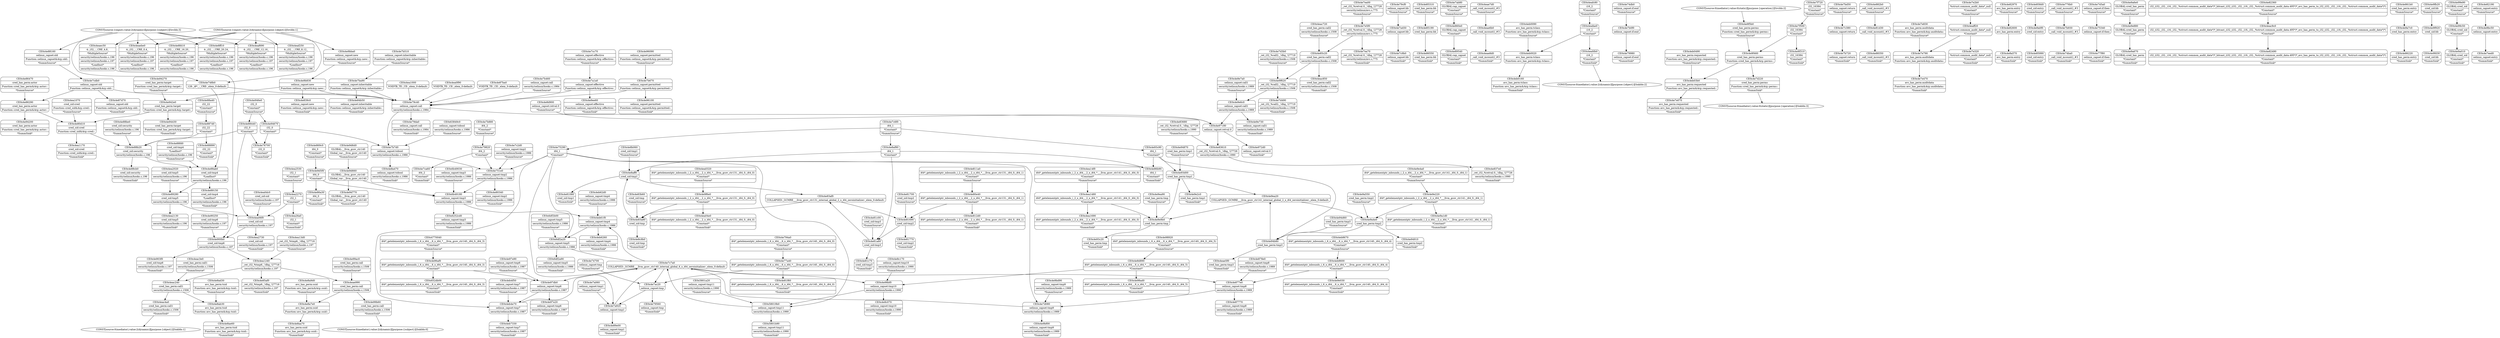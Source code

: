 digraph {
	CE0x4e88b20 [shape=record,shape=Mrecord,label="{CE0x4e88b20|cred_sid:security|security/selinux/hooks.c,196}"]
	CE0x4e98bf0 [shape=record,shape=Mrecord,label="{CE0x4e98bf0|selinux_capset:tmp10|security/selinux/hooks.c,1990}"]
	CE0x4e89e00 [shape=record,shape=Mrecord,label="{CE0x4e89e00|selinux_capset:tmp1|*SummSink*}"]
	CE0x4e79cf0 [shape=record,shape=Mrecord,label="{CE0x4e79cf0|selinux_capset:bb|*SummSource*}"]
	CE0x4ea04e0 [shape=record,shape=Mrecord,label="{CE0x4ea04e0|i64*_getelementptr_inbounds_(_2_x_i64_,_2_x_i64_*___llvm_gcov_ctr131,_i64_0,_i64_0)|*Constant*|*SummSink*}"]
	CE0x4ea26a0 [shape=record,shape=Mrecord,label="{CE0x4ea26a0|i32_1|*Constant*|*SummSink*}"]
	CE0x4e93d00 [shape=record,shape=Mrecord,label="{CE0x4e93d00|cred_has_perm:tmp1}"]
	CE0x4e85190 [shape=record,shape=Mrecord,label="{CE0x4e85190|cred_has_perm:bb}"]
	CE0x4e86290 [shape=record,shape=Mrecord,label="{CE0x4e86290|cred_has_perm:actor|Function::cred_has_perm&Arg::actor::}"]
	CE0x63849c0 [shape=record,shape=Mrecord,label="{CE0x63849c0|selinux_capset:tobool|security/selinux/hooks.c,1986|*SummSource*}"]
	CE0x4e83680 [shape=record,shape=Mrecord,label="{CE0x4e83680|_ret_i32_%retval.0,_!dbg_!27726|security/selinux/hooks.c,1990|*SummSource*}"]
	CE0x4e7c2d0 [shape=record,shape=Mrecord,label="{CE0x4e7c2d0|selinux_capset:tmp2|security/selinux/hooks.c,1986|*SummSource*}"]
	CE0x4e860e0 [shape=record,shape=Mrecord,label="{CE0x4e860e0|GLOBAL:cap_capset|*Constant*}"]
	CE0x4eae8d0 [shape=record,shape=Mrecord,label="{CE0x4eae8d0|_call_void_mcount()_#3|*SummSink*}"]
	CE0x4e9e9b0 [shape=record,shape=Mrecord,label="{CE0x4e9e9b0|cred_has_perm:tmp}"]
	CE0x4e80d10 [shape=record,shape=Mrecord,label="{CE0x4e80d10|cred_sid:cred|Function::cred_sid&Arg::cred::}"]
	CE0x4e8d900 [shape=record,shape=Mrecord,label="{CE0x4e8d900|selinux_capset:retval.0|*SummSource*}"]
	CE0x4e7b7d0 [shape=record,shape=Mrecord,label="{CE0x4e7b7d0|selinux_capset:tobool|security/selinux/hooks.c,1986}"]
	CE0x4e8d890 [shape=record,shape=Mrecord,label="{CE0x4e8d890|i64*_getelementptr_inbounds_(_6_x_i64_,_6_x_i64_*___llvm_gcov_ctr140,_i64_0,_i64_5)|*Constant*}"]
	CE0x4e9ea20 [shape=record,shape=Mrecord,label="{CE0x4e9ea20|COLLAPSED:_GCMRE___llvm_gcov_ctr141_internal_global_2_x_i64_zeroinitializer:_elem_0:default:}"]
	CE0x4e79c40 [shape=record,shape=Mrecord,label="{CE0x4e79c40|selinux_capset:call|security/selinux/hooks.c,1984}"]
	CE0x4eb0090 [shape=record,shape=Mrecord,label="{CE0x4eb0090|avc_has_perm:tclass|Function::avc_has_perm&Arg::tclass::|*SummSource*}"]
	CE0x4e79980 [shape=record,shape=Mrecord,label="{CE0x4e79980|selinux_capset:if.end|*SummSink*}"]
	CE0x4e8ab30 [shape=record,shape=Mrecord,label="{CE0x4e8ab30|avc_has_perm:tsid|Function::avc_has_perm&Arg::tsid::}"]
	CE0x4e8af80 [shape=record,shape=Mrecord,label="{CE0x4e8af80|i64_1|*Constant*}"]
	CE0x4e81080 [shape=record,shape=Mrecord,label="{CE0x4e81080|cred_sid:tmp1|*SummSink*}"]
	CE0x4e751e0 [shape=record,shape=Mrecord,label="{CE0x4e751e0|selinux_capset:tmp2|security/selinux/hooks.c,1986}"]
	CE0x4eac3e0 [shape=record,shape=Mrecord,label="{CE0x4eac3e0|cred_has_perm:call1|security/selinux/hooks.c,1506|*SummSource*}"]
	CE0x4e93c20 [shape=record,shape=Mrecord,label="{CE0x4e93c20|cred_has_perm:tmp|*SummSink*}"]
	CE0x4e87770 [shape=record,shape=Mrecord,label="{CE0x4e87770|selinux_capset:tmp8|security/selinux/hooks.c,1989|*SummSink*}"]
	CE0x4e7d220 [shape=record,shape=Mrecord,label="{CE0x4e7d220|cred_has_perm:perms|Function::cred_has_perm&Arg::perms::|*SummSink*}"]
	CE0x4e90250 [shape=record,shape=Mrecord,label="{CE0x4e90250|cred_sid:tmp6|security/selinux/hooks.c,197|*SummSource*}"]
	CE0x4e8a9d0 [shape=record,shape=Mrecord,label="{CE0x4e8a9d0|avc_has_perm:ssid|Function::avc_has_perm&Arg::ssid::|*SummSource*}"]
	CE0x5801b90 [shape=record,shape=Mrecord,label="{CE0x5801b90|selinux_capset:tmp11|security/selinux/hooks.c,1990|*SummSink*}"]
	CE0x4eac4a0 [shape=record,shape=Mrecord,label="{CE0x4eac4a0|cred_has_perm:call1|security/selinux/hooks.c,1506|*SummSink*}"]
	CE0x4e9f5b0 [shape=record,shape=Mrecord,label="{CE0x4e9f5b0|cred_has_perm:perms|Function::cred_has_perm&Arg::perms::|*SummSource*}"]
	"CONST[source:0(mediator),value:2(dynamic)][purpose:{object}][SnkIdx:1]"
	CE0x4e7b720 [shape=record,shape=Mrecord,label="{CE0x4e7b720|selinux_capset:return|*SummSink*}"]
	CE0x4eb8670 [shape=record,shape=Mrecord,label="{CE0x4eb8670|i64*_getelementptr_inbounds_(_6_x_i64_,_6_x_i64_*___llvm_gcov_ctr140,_i64_0,_i64_4)|*Constant*|*SummSource*}"]
	CE0x4e878e0 [shape=record,shape=Mrecord,label="{CE0x4e878e0|selinux_capset:tmp8|security/selinux/hooks.c,1989|*SummSource*}"]
	CE0x4e9a550 [shape=record,shape=Mrecord,label="{CE0x4e9a550|cred_has_perm:tmp2|*SummSource*}"]
	CE0x4e76700 [shape=record,shape=Mrecord,label="{CE0x4e76700|i32_0|*Constant*|*SummSink*}"]
	CE0x4e97e90 [shape=record,shape=Mrecord,label="{CE0x4e97e90|selinux_capset:tmp6|security/selinux/hooks.c,1987|*SummSource*}"]
	CE0x4e81d30 [shape=record,shape=Mrecord,label="{CE0x4e81d30|_call_void_mcount()_#3}"]
	CE0x4ea2020 [shape=record,shape=Mrecord,label="{CE0x4ea2020|cred_sid:tmp5|security/selinux/hooks.c,196|*SummSource*}"]
	"CONST[source:0(mediator),value:2(dynamic)][purpose:{subject}][SnkIdx:0]"
	CE0x4e8fd10 [shape=record,shape=Mrecord,label="{CE0x4e8fd10|4:_i32,_:_CRE_16,20_|*MultipleSource*|security/selinux/hooks.c,196|security/selinux/hooks.c,197|*LoadInst*|security/selinux/hooks.c,196}"]
	CE0x4e9ee60 [shape=record,shape=Mrecord,label="{CE0x4e9ee60|selinux_capset:effective|Function::selinux_capset&Arg::effective::|*SummSink*}"]
	CE0x4e7e830 [shape=record,shape=Mrecord,label="{CE0x4e7e830|avc_has_perm:auditdata|Function::avc_has_perm&Arg::auditdata::|*SummSource*}"]
	CE0x4e82600 [shape=record,shape=Mrecord,label="{CE0x4e82600|avc_has_perm:entry}"]
	CE0x4e7ba90 [shape=record,shape=Mrecord,label="{CE0x4e7ba90|selinux_capset:inheritable|Function::selinux_capset&Arg::inheritable::}"]
	CE0x4e94b80 [shape=record,shape=Mrecord,label="{CE0x4e94b80|cred_has_perm:tmp3}"]
	CE0x4e9d5f0 [shape=record,shape=Mrecord,label="{CE0x4e9d5f0|i64_0|*Constant*}"]
	CE0x4e9e2c0 [shape=record,shape=Mrecord,label="{CE0x4e9e2c0|cred_has_perm:tmp1|*SummSink*}"]
	CE0x4e9a0f0 [shape=record,shape=Mrecord,label="{CE0x4e9a0f0|cred_sid:entry}"]
	CE0x4eac720 [shape=record,shape=Mrecord,label="{CE0x4eac720|cred_has_perm:call2|security/selinux/hooks.c,1508|*SummSource*}"]
	CE0x4eae7d0 [shape=record,shape=Mrecord,label="{CE0x4eae7d0|_call_void_mcount()_#3|*SummSource*}"]
	CE0x4e837e0 [shape=record,shape=Mrecord,label="{CE0x4e837e0|_ret_i32_%retval.0,_!dbg_!27726|security/selinux/hooks.c,1990|*SummSink*}"]
	CE0x4e88a40 [shape=record,shape=Mrecord,label="{CE0x4e88a40|i32_22|*Constant*|*SummSource*}"]
	CE0x4e88440 [shape=record,shape=Mrecord,label="{CE0x4e88440|i32_0|*Constant*}"]
	CE0x4e812d0 [shape=record,shape=Mrecord,label="{CE0x4e812d0|i64*_getelementptr_inbounds_(_2_x_i64_,_2_x_i64_*___llvm_gcov_ctr131,_i64_0,_i64_1)|*Constant*|*SummSink*}"]
	CE0x4e88be0 [shape=record,shape=Mrecord,label="{CE0x4e88be0|cred_sid:security|security/selinux/hooks.c,196|*SummSource*}"]
	CE0x4e9e4a0 [shape=record,shape=Mrecord,label="{CE0x4e9e4a0|i64*_getelementptr_inbounds_(_2_x_i64_,_2_x_i64_*___llvm_gcov_ctr141,_i64_0,_i64_1)|*Constant*|*SummSource*}"]
	CE0x4e8ff10 [shape=record,shape=Mrecord,label="{CE0x4e8ff10|4:_i32,_:_CRE_20,24_|*MultipleSource*|security/selinux/hooks.c,196|security/selinux/hooks.c,197|*LoadInst*|security/selinux/hooks.c,196}"]
	CE0x4e776b0 [shape=record,shape=Mrecord,label="{CE0x4e776b0|_call_void_mcount()_#3|*SummSource*}"]
	CE0x5801a20 [shape=record,shape=Mrecord,label="{CE0x5801a20|selinux_capset:tmp11|security/selinux/hooks.c,1990|*SummSource*}"]
	CE0x4e85990 [shape=record,shape=Mrecord,label="{CE0x4e85990|cred_sid:entry|*SummSink*}"]
	CE0x4e877e0 [shape=record,shape=Mrecord,label="{CE0x4e877e0|selinux_capset:tmp8|security/selinux/hooks.c,1989}"]
	CE0x4e81690 [shape=record,shape=Mrecord,label="{CE0x4e81690|cred_sid:tmp2}"]
	CE0x4e81f60 [shape=record,shape=Mrecord,label="{CE0x4e81f60|i64*_getelementptr_inbounds_(_6_x_i64_,_6_x_i64_*___llvm_gcov_ctr140,_i64_0,_i64_0)|*Constant*|*SummSink*}"]
	CE0x4e7a1a0 [shape=record,shape=Mrecord,label="{CE0x4e7a1a0|selinux_capset:effective|Function::selinux_capset&Arg::effective::}"]
	CE0x4e79820 [shape=record,shape=Mrecord,label="{CE0x4e79820|i64_2|*Constant*}"]
	CE0x4eb4e70 [shape=record,shape=Mrecord,label="{CE0x4eb4e70|selinux_capset:tmp7|security/selinux/hooks.c,1987}"]
	CE0x4e8c9b0 [shape=record,shape=Mrecord,label="{CE0x4e8c9b0|cred_sid:tmp|*SummSink*}"]
	CE0x4e8aa70 [shape=record,shape=Mrecord,label="{CE0x4e8aa70|avc_has_perm:ssid|Function::avc_has_perm&Arg::ssid::|*SummSink*}"]
	CE0x4e7e790 [shape=record,shape=Mrecord,label="{CE0x4e7e790|avc_has_perm:auditdata|Function::avc_has_perm&Arg::auditdata::}"]
	CE0x4e745a0 [shape=record,shape=Mrecord,label="{CE0x4e745a0|selinux_capset:if.then|*SummSource*}"]
	CE0x4e9ea90 [shape=record,shape=Mrecord,label="{CE0x4e9ea90|cred_has_perm:tmp|*SummSource*}"]
	CE0x4eb61f0 [shape=record,shape=Mrecord,label="{CE0x4eb61f0|selinux_capset:tmp4|security/selinux/hooks.c,1986}"]
	CE0x4e9a670 [shape=record,shape=Mrecord,label="{CE0x4e9a670|GLOBAL:cred_has_perm|*Constant*|*SummSink*}"]
	CE0x4e7e070 [shape=record,shape=Mrecord,label="{CE0x4e7e070|avc_has_perm:requested|Function::avc_has_perm&Arg::requested::|*SummSink*}"]
	CE0x4e7e5f0 [shape=record,shape=Mrecord,label="{CE0x4e7e5f0|_ret_i32_%retval.0,_!dbg_!27728|security/selinux/avc.c,775}"]
	CE0x4e811a0 [shape=record,shape=Mrecord,label="{CE0x4e811a0|i64*_getelementptr_inbounds_(_2_x_i64_,_2_x_i64_*___llvm_gcov_ctr131,_i64_0,_i64_1)|*Constant*|*SummSource*}"]
	CE0x4eaff20 [shape=record,shape=Mrecord,label="{CE0x4eaff20|%struct.common_audit_data*_null|*Constant*}"]
	CE0x4e86550 [shape=record,shape=Mrecord,label="{CE0x4e86550|cred_has_perm:bb|*SummSink*}"]
	CE0x4e83a80 [shape=record,shape=Mrecord,label="{CE0x4e83a80|cred_sid:tmp}"]
	CE0x6df2a90 [shape=record,shape=Mrecord,label="{CE0x6df2a90|selinux_capset:tmp5|security/selinux/hooks.c,1986|*SummSink*}"]
	CE0x4e75290 [shape=record,shape=Mrecord,label="{CE0x4e75290|i64_1|*Constant*}"]
	CE0x4e9e220 [shape=record,shape=Mrecord,label="{CE0x4e9e220|i64*_getelementptr_inbounds_(_2_x_i64_,_2_x_i64_*___llvm_gcov_ctr141,_i64_0,_i64_1)|*Constant*}"]
	CE0x4e86a30 [shape=record,shape=Mrecord,label="{CE0x4e86a30|i64_0|*Constant*|*SummSink*}"]
	CE0x4ea14f0 [shape=record,shape=Mrecord,label="{CE0x4ea14f0|i64*_getelementptr_inbounds_(_2_x_i64_,_2_x_i64_*___llvm_gcov_ctr141,_i64_0,_i64_0)|*Constant*|*SummSource*}"]
	CE0x4e88890 [shape=record,shape=Mrecord,label="{CE0x4e88890|i32_22|*Constant*|*SummSink*}"]
	CE0x4eac9c0 [shape=record,shape=Mrecord,label="{CE0x4eac9c0|i32_(i32,_i32,_i16,_i32,_%struct.common_audit_data*)*_bitcast_(i32_(i32,_i32,_i16,_i32,_%struct.common_audit_data.495*)*_avc_has_perm_to_i32_(i32,_i32,_i16,_i32,_%struct.common_audit_data*)*)|*Constant*}"]
	CE0x4e7b0f0 [shape=record,shape=Mrecord,label="{CE0x4e7b0f0|selinux_capset:if.end}"]
	CE0x4e89540 [shape=record,shape=Mrecord,label="{CE0x4e89540|GLOBAL:cap_capset|*Constant*|*SummSink*}"]
	CE0x4e85c20 [shape=record,shape=Mrecord,label="{CE0x4e85c20|cred_has_perm:call2|security/selinux/hooks.c,1508}"]
	CE0x4e82970 [shape=record,shape=Mrecord,label="{CE0x4e82970|avc_has_perm:entry|*SummSource*}"]
	CE0x4e942e0 [shape=record,shape=Mrecord,label="{CE0x4e942e0|cred_has_perm:target|Function::cred_has_perm&Arg::target::}"]
	CE0x4e86220 [shape=record,shape=Mrecord,label="{CE0x4e86220|cred_has_perm:entry|*SummSink*}"]
	CE0x4e93c90 [shape=record,shape=Mrecord,label="{CE0x4e93c90|i64_1|*Constant*}"]
	CE0x4e85af0 [shape=record,shape=Mrecord,label="{CE0x4e85af0|_ret_i32_%tmp6,_!dbg_!27716|security/selinux/hooks.c,197|*SummSink*}"]
	CE0x4e7ea00 [shape=record,shape=Mrecord,label="{CE0x4e7ea00|_ret_i32_%retval.0,_!dbg_!27728|security/selinux/avc.c,775|*SummSource*}"]
	CE0x4e9d660 [shape=record,shape=Mrecord,label="{CE0x4e9d660|GLOBAL:__llvm_gcov_ctr140|Global_var:__llvm_gcov_ctr140}"]
	CE0x4e81c00 [shape=record,shape=Mrecord,label="{CE0x4e81c00|cred_sid:tmp3|*SummSource*}"]
	CE0x4ea2130 [shape=record,shape=Mrecord,label="{CE0x4ea2130|cred_sid:tmp5|security/selinux/hooks.c,196|*SummSink*}"]
	CE0x4e887d0 [shape=record,shape=Mrecord,label="{CE0x4e887d0|i32_22|*Constant*}"]
	CE0x4e74db0 [shape=record,shape=Mrecord,label="{CE0x4e74db0|selinux_capset:if.end|*SummSource*}"]
	CE0x6252cd0 [shape=record,shape=Mrecord,label="{CE0x6252cd0|selinux_capset:tmp3|security/selinux/hooks.c,1986|*SummSink*}"]
	CE0x4e9bba0 [shape=record,shape=Mrecord,label="{CE0x4e9bba0|selinux_capset:new|Function::selinux_capset&Arg::new::|*SummSource*}"]
	CE0x4e9a1d0 [shape=record,shape=Mrecord,label="{CE0x4e9a1d0|i64*_getelementptr_inbounds_(_2_x_i64_,_2_x_i64_*___llvm_gcov_ctr141,_i64_0,_i64_1)|*Constant*|*SummSink*}"]
	CE0x4e94270 [shape=record,shape=Mrecord,label="{CE0x4e94270|cred_has_perm:target|Function::cred_has_perm&Arg::target::|*SummSource*}"]
	CE0x4eafc80 [shape=record,shape=Mrecord,label="{CE0x4eafc80|i16_2|*Constant*|*SummSource*}"]
	CE0x4e9f920 [shape=record,shape=Mrecord,label="{CE0x4e9f920|cred_sid:bb}"]
	CE0x4e81770 [shape=record,shape=Mrecord,label="{CE0x4e81770|cred_sid:tmp2|*SummSink*}"]
	CE0x4e861b0 [shape=record,shape=Mrecord,label="{CE0x4e861b0|cred_has_perm:entry|*SummSource*}"]
	CE0x4e7c7a0 [shape=record,shape=Mrecord,label="{CE0x4e7c7a0|COLLAPSED:_GCMRE___llvm_gcov_ctr140_internal_global_6_x_i64_zeroinitializer:_elem_0:default:}"]
	CE0x4e8a7e0 [shape=record,shape=Mrecord,label="{CE0x4e8a7e0|avc_has_perm:ssid|Function::avc_has_perm&Arg::ssid::}"]
	CE0x4e9b830 [shape=record,shape=Mrecord,label="{CE0x4e9b830|selinux_capset:new|Function::selinux_capset&Arg::new::}"]
	"CONST[source:0(mediator),value:2(dynamic)][purpose:{object}][SnkIdx:2]"
	CE0x4e7a920 [shape=record,shape=Mrecord,label="{CE0x4e7a920|selinux_capset:tmp1}"]
	CE0x4ea1690 [shape=record,shape=Mrecord,label="{CE0x4ea1690|i64*_getelementptr_inbounds_(_2_x_i64_,_2_x_i64_*___llvm_gcov_ctr141,_i64_0,_i64_0)|*Constant*|*SummSink*}"]
	CE0x4ea2730 [shape=record,shape=Mrecord,label="{CE0x4ea2730|cred_sid:sid|security/selinux/hooks.c,197|*SummSink*}"]
	CE0x4e9f310 [shape=record,shape=Mrecord,label="{CE0x4e9f310|i32_16384|*Constant*|*SummSink*}"]
	CE0x4e7c9b0 [shape=record,shape=Mrecord,label="{CE0x4e7c9b0|selinux_capset:bb|*SummSink*}"]
	CE0x4e80e40 [shape=record,shape=Mrecord,label="{CE0x4e80e40|i64*_getelementptr_inbounds_(_2_x_i64_,_2_x_i64_*___llvm_gcov_ctr131,_i64_0,_i64_1)|*Constant*}"]
	CE0x4ea2530 [shape=record,shape=Mrecord,label="{CE0x4ea2530|i32_1|*Constant*|*SummSource*}"]
	CE0x4e88cb0 [shape=record,shape=Mrecord,label="{CE0x4e88cb0|cred_sid:security|security/selinux/hooks.c,196|*SummSink*}"]
	CE0x4e7b880 [shape=record,shape=Mrecord,label="{CE0x4e7b880|i64_2|*Constant*|*SummSource*}"]
	CE0x4e87ba0 [shape=record,shape=Mrecord,label="{CE0x4e87ba0|VOIDTB_TE:_CE:_elem_0:default:}"]
	CE0x4e9e030 [shape=record,shape=Mrecord,label="{CE0x4e9e030|i64*_getelementptr_inbounds_(_6_x_i64_,_6_x_i64_*___llvm_gcov_ctr140,_i64_0,_i64_4)|*Constant*|*SummSink*}"]
	CE0x4eb62d0 [shape=record,shape=Mrecord,label="{CE0x4eb62d0|selinux_capset:tmp4|security/selinux/hooks.c,1986|*SummSource*}"]
	CE0x4ea0320 [shape=record,shape=Mrecord,label="{CE0x4ea0320|i64*_getelementptr_inbounds_(_2_x_i64_,_2_x_i64_*___llvm_gcov_ctr131,_i64_0,_i64_0)|*Constant*|*SummSource*}"]
	CE0x4e7d490 [shape=record,shape=Mrecord,label="{CE0x4e7d490|_ret_i32_%call2,_!dbg_!27719|security/selinux/hooks.c,1508|*SummSink*}"]
	CE0x4e98920 [shape=record,shape=Mrecord,label="{CE0x4e98920|i64*_getelementptr_inbounds_(_6_x_i64_,_6_x_i64_*___llvm_gcov_ctr140,_i64_0,_i64_5)|*Constant*|*SummSource*}"]
	CE0x4e7b460 [shape=record,shape=Mrecord,label="{CE0x4e7b460|selinux_capset:call|security/selinux/hooks.c,1984|*SummSource*}"]
	CE0x4e9f6e0 [shape=record,shape=Mrecord,label="{CE0x4e9f6e0|i64*_getelementptr_inbounds_(_2_x_i64_,_2_x_i64_*___llvm_gcov_ctr131,_i64_0,_i64_0)|*Constant*}"]
	CE0x4e7a060 [shape=record,shape=Mrecord,label="{CE0x4e7a060|selinux_capset:tmp1|*SummSource*}"]
	CE0x4770040 [shape=record,shape=Mrecord,label="{CE0x4770040|i64*_getelementptr_inbounds_(_6_x_i64_,_6_x_i64_*___llvm_gcov_ctr140,_i64_0,_i64_3)|*Constant*|*SummSource*}"]
	CE0x4eaf690 [shape=record,shape=Mrecord,label="{CE0x4eaf690|4:_i32,_:_CRE_12,16_|*MultipleSource*|security/selinux/hooks.c,196|security/selinux/hooks.c,197|*LoadInst*|security/selinux/hooks.c,196}"]
	CE0x4e7e470 [shape=record,shape=Mrecord,label="{CE0x4e7e470|avc_has_perm:auditdata|Function::avc_has_perm&Arg::auditdata::|*SummSink*}"]
	CE0x4e74ba0 [shape=record,shape=Mrecord,label="{CE0x4e74ba0|_call_void_mcount()_#3|*SummSink*}"]
	CE0x4e98ad0 [shape=record,shape=Mrecord,label="{CE0x4e98ad0|i64*_getelementptr_inbounds_(_6_x_i64_,_6_x_i64_*___llvm_gcov_ctr140,_i64_0,_i64_5)|*Constant*|*SummSink*}"]
	"CONST[source:0(mediator),value:0(static)][purpose:{operation}][SnkIdx:3]"
	CE0x4e94910 [shape=record,shape=Mrecord,label="{CE0x4e94910|cred_has_perm:tmp2|*SummSink*}"]
	CE0x4e99e90 [shape=record,shape=Mrecord,label="{CE0x4e99e90|GLOBAL:cred_sid|*Constant*|*SummSource*}"]
	CE0x4e7e320 [shape=record,shape=Mrecord,label="{CE0x4e7e320|%struct.common_audit_data*_null|*Constant*|*SummSink*}"]
	CE0x4e7a450 [shape=record,shape=Mrecord,label="{CE0x4e7a450|selinux_capset:bb}"]
	CE0x4e79560 [shape=record,shape=Mrecord,label="{CE0x4e79560|selinux_capset:tmp|*SummSink*}"]
	CE0x4e946e0 [shape=record,shape=Mrecord,label="{CE0x4e946e0|i32_0|*Constant*|*SummSource*}"]
	CE0x4e7c6f0 [shape=record,shape=Mrecord,label="{CE0x4e7c6f0|i64_1|*Constant*|*SummSource*}"]
	CE0x4eb6260 [shape=record,shape=Mrecord,label="{CE0x4eb6260|selinux_capset:tmp4|security/selinux/hooks.c,1986|*SummSink*}"]
	CE0x4e94430 [shape=record,shape=Mrecord,label="{CE0x4e94430|cred_has_perm:target|Function::cred_has_perm&Arg::target::|*SummSink*}"]
	CE0x4e83610 [shape=record,shape=Mrecord,label="{CE0x4e83610|_ret_i32_%retval.0,_!dbg_!27726|security/selinux/hooks.c,1990}"]
	CE0x4ea1000 [shape=record,shape=Mrecord,label="{CE0x4ea1000|VOIDTB_TE:_CE:_elem_0:default:}"]
	CE0x4e8ae60 [shape=record,shape=Mrecord,label="{CE0x4e8ae60|avc_has_perm:tsid|Function::avc_has_perm&Arg::tsid::|*SummSink*}"]
	CE0x4e99ac0 [shape=record,shape=Mrecord,label="{CE0x4e99ac0|cred_has_perm:call|security/selinux/hooks.c,1506|*SummSource*}"]
	CE0x4e83af0 [shape=record,shape=Mrecord,label="{CE0x4e83af0|COLLAPSED:_GCMRE___llvm_gcov_ctr131_internal_global_2_x_i64_zeroinitializer:_elem_0:default:}"]
	CE0x4e82360 [shape=record,shape=Mrecord,label="{CE0x4e82360|i32_(i32,_i32,_i16,_i32,_%struct.common_audit_data*)*_bitcast_(i32_(i32,_i32,_i16,_i32,_%struct.common_audit_data.495*)*_avc_has_perm_to_i32_(i32,_i32,_i16,_i32,_%struct.common_audit_data*)*)|*Constant*|*SummSource*}"]
	CE0x6b49180 [shape=record,shape=Mrecord,label="{CE0x6b49180|selinux_capset:tmp3|security/selinux/hooks.c,1986}"]
	CE0x4e81700 [shape=record,shape=Mrecord,label="{CE0x4e81700|cred_sid:tmp2|*SummSource*}"]
	CE0x6df2a20 [shape=record,shape=Mrecord,label="{CE0x6df2a20|selinux_capset:tmp5|security/selinux/hooks.c,1986}"]
	CE0x4e89280 [shape=record,shape=Mrecord,label="{CE0x4e89280|cred_sid:tmp5|security/selinux/hooks.c,196}"]
	CE0x4e75340 [shape=record,shape=Mrecord,label="{CE0x4e75340|selinux_capset:if.then}"]
	CE0x4eafae0 [shape=record,shape=Mrecord,label="{CE0x4eafae0|i16_2|*Constant*}"]
	CE0x4e99c50 [shape=record,shape=Mrecord,label="{CE0x4e99c50|GLOBAL:cred_sid|*Constant*}"]
	CE0x4e7eed0 [shape=record,shape=Mrecord,label="{CE0x4e7eed0|selinux_capset:entry|*SummSink*}"]
	CE0x4e858d0 [shape=record,shape=Mrecord,label="{CE0x4e858d0|cred_sid:entry|*SummSource*}"]
	CE0x4e9e7a0 [shape=record,shape=Mrecord,label="{CE0x4e9e7a0|selinux_capset:call1|security/selinux/hooks.c,1989|*SummSource*}"]
	CE0x4e9a7c0 [shape=record,shape=Mrecord,label="{CE0x4e9a7c0|cred_has_perm:entry}"]
	CE0x4eb0490 [shape=record,shape=Mrecord,label="{CE0x4eb0490|avc_has_perm:requested|Function::avc_has_perm&Arg::requested::|*SummSource*}"]
	CE0x4e96af0 [shape=record,shape=Mrecord,label="{CE0x4e96af0|i64*_getelementptr_inbounds_(_6_x_i64_,_6_x_i64_*___llvm_gcov_ctr140,_i64_0,_i64_3)|*Constant*}"]
	CE0x4e88ab0 [shape=record,shape=Mrecord,label="{CE0x4e88ab0|cred_sid:tmp4|*LoadInst*|security/selinux/hooks.c,196}"]
	CE0x4e82490 [shape=record,shape=Mrecord,label="{CE0x4e82490|i32_(i32,_i32,_i16,_i32,_%struct.common_audit_data*)*_bitcast_(i32_(i32,_i32,_i16,_i32,_%struct.common_audit_data.495*)*_avc_has_perm_to_i32_(i32,_i32,_i16,_i32,_%struct.common_audit_data*)*)|*Constant*|*SummSink*}"]
	CE0x4eb4f50 [shape=record,shape=Mrecord,label="{CE0x4eb4f50|selinux_capset:tmp7|security/selinux/hooks.c,1987|*SummSource*}"]
	CE0x58019b0 [shape=record,shape=Mrecord,label="{CE0x58019b0|selinux_capset:tmp11|security/selinux/hooks.c,1990}"]
	CE0x4e8ad30 [shape=record,shape=Mrecord,label="{CE0x4e8ad30|avc_has_perm:tsid|Function::avc_has_perm&Arg::tsid::|*SummSource*}"]
	CE0x4e83b60 [shape=record,shape=Mrecord,label="{CE0x4e83b60|cred_sid:tmp|*SummSource*}"]
	CE0x4e94870 [shape=record,shape=Mrecord,label="{CE0x4e94870|cred_has_perm:tmp1|*SummSource*}"]
	CE0x4e8aff0 [shape=record,shape=Mrecord,label="{CE0x4e8aff0|cred_sid:tmp1}"]
	CE0x4e86470 [shape=record,shape=Mrecord,label="{CE0x4e86470|cred_has_perm:actor|Function::cred_has_perm&Arg::actor::|*SummSource*}"]
	CE0x4e9d770 [shape=record,shape=Mrecord,label="{CE0x4e9d770|GLOBAL:__llvm_gcov_ctr140|Global_var:__llvm_gcov_ctr140|*SummSink*}"]
	CE0x4ea1170 [shape=record,shape=Mrecord,label="{CE0x4ea1170|cred_sid:cred|Function::cred_sid&Arg::cred::|*SummSink*}"]
	CE0x4e87d70 [shape=record,shape=Mrecord,label="{CE0x4e87d70|selinux_capset:old|Function::selinux_capset&Arg::old::|*SummSink*}"]
	CE0x4e9e880 [shape=record,shape=Mrecord,label="{CE0x4e9e880|GLOBAL:cred_has_perm|*Constant*}"]
	CE0x4e80340 [shape=record,shape=Mrecord,label="{CE0x4e80340|selinux_capset:tmp2|security/selinux/hooks.c,1986|*SummSink*}"]
	CE0x4e8c170 [shape=record,shape=Mrecord,label="{CE0x4e8c170|selinux_capset:tmp10|security/selinux/hooks.c,1990|*SummSource*}"]
	CE0x4e89150 [shape=record,shape=Mrecord,label="{CE0x4e89150|cred_sid:tmp4|*LoadInst*|security/selinux/hooks.c,196|*SummSink*}"]
	CE0x4e748b0 [shape=record,shape=Mrecord,label="{CE0x4e748b0|128:_i8*,_:_CRE:_elem_0:default:}"]
	CE0x4ea1070 [shape=record,shape=Mrecord,label="{CE0x4ea1070|cred_sid:cred|Function::cred_sid&Arg::cred::|*SummSource*}"]
	CE0x652db00 [shape=record,shape=Mrecord,label="{CE0x652db00|i64*_getelementptr_inbounds_(_6_x_i64_,_6_x_i64_*___llvm_gcov_ctr140,_i64_0,_i64_3)|*Constant*|*SummSink*}"]
	CE0x4e82190 [shape=record,shape=Mrecord,label="{CE0x4e82190|selinux_capset:entry|*SummSource*}"]
	CE0x4ea0f90 [shape=record,shape=Mrecord,label="{CE0x4ea0f90|VOIDTB_TE:_CE:_elem_0:default:}"]
	CE0x4e9a6e0 [shape=record,shape=Mrecord,label="{CE0x4e9a6e0|GLOBAL:cred_has_perm|*Constant*|*SummSource*}"]
	CE0x4e7b670 [shape=record,shape=Mrecord,label="{CE0x4e7b670|selinux_capset:permitted|Function::selinux_capset&Arg::permitted::}"]
	CE0x4e9f620 [shape=record,shape=Mrecord,label="{CE0x4e9f620|_ret_i32_%call2,_!dbg_!27719|security/selinux/hooks.c,1508}"]
	CE0x4eac850 [shape=record,shape=Mrecord,label="{CE0x4eac850|cred_has_perm:call2|security/selinux/hooks.c,1508|*SummSink*}"]
	CE0x4e7bd50 [shape=record,shape=Mrecord,label="{CE0x4e7bd50|selinux_capset:return|*SummSource*}"]
	CE0x4ea1480 [shape=record,shape=Mrecord,label="{CE0x4ea1480|i64*_getelementptr_inbounds_(_2_x_i64_,_2_x_i64_*___llvm_gcov_ctr141,_i64_0,_i64_0)|*Constant*}"]
	CE0x4e9a010 [shape=record,shape=Mrecord,label="{CE0x4e9a010|GLOBAL:cred_sid|*Constant*|*SummSink*}"]
	CE0x4e79da0 [shape=record,shape=Mrecord,label="{CE0x4e79da0|selinux_capset:call|security/selinux/hooks.c,1984|*SummSink*}"]
	CE0x4e9f460 [shape=record,shape=Mrecord,label="{CE0x4e9f460|cred_has_perm:perms|Function::cred_has_perm&Arg::perms::}"]
	CE0x4ea0dc0 [shape=record,shape=Mrecord,label="{CE0x4ea0dc0|cred_sid:sid|security/selinux/hooks.c,197|*SummSource*}"]
	CE0x4e794a0 [shape=record,shape=Mrecord,label="{CE0x4e794a0|i64*_getelementptr_inbounds_(_6_x_i64_,_6_x_i64_*___llvm_gcov_ctr140,_i64_0,_i64_0)|*Constant*|*SummSource*}"]
	CE0x4e97db0 [shape=record,shape=Mrecord,label="{CE0x4e97db0|selinux_capset:tmp6|security/selinux/hooks.c,1987}"]
	CE0x4e88350 [shape=record,shape=Mrecord,label="{CE0x4e88350|_call_void_mcount()_#3|*SummSink*}"]
	CE0x4e7ac20 [shape=record,shape=Mrecord,label="{CE0x4e7ac20|selinux_capset:tmp}"]
	CE0x4ea06f0 [shape=record,shape=Mrecord,label="{CE0x4ea06f0|cred_sid:sid|security/selinux/hooks.c,197}"]
	CE0x4e9a4e0 [shape=record,shape=Mrecord,label="{CE0x4e9a4e0|cred_has_perm:tmp2}"]
	CE0x4e77f80 [shape=record,shape=Mrecord,label="{CE0x4e77f80|selinux_capset:if.then|*SummSink*}"]
	CE0x4e7b930 [shape=record,shape=Mrecord,label="{CE0x4e7b930|_call_void_mcount()_#3}"]
	CE0x4eac240 [shape=record,shape=Mrecord,label="{CE0x4eac240|cred_has_perm:call1|security/selinux/hooks.c,1506}"]
	CE0x4e7ab80 [shape=record,shape=Mrecord,label="{CE0x4e7ab80|GLOBAL:cap_capset|*Constant*|*SummSource*}"]
	CE0x4e903f0 [shape=record,shape=Mrecord,label="{CE0x4e903f0|cred_sid:tmp6|security/selinux/hooks.c,197|*SummSink*}"]
	CE0x4eaec50 [shape=record,shape=Mrecord,label="{CE0x4eaec50|4:_i32,_:_CRE_4,8_|*MultipleSource*|security/selinux/hooks.c,196|security/selinux/hooks.c,197|*LoadInst*|security/selinux/hooks.c,196}"]
	CE0x4e88160 [shape=record,shape=Mrecord,label="{CE0x4e88160|selinux_capset:old|Function::selinux_capset&Arg::old::|*SummSource*}"]
	CE0x4e7c380 [shape=record,shape=Mrecord,label="{CE0x4e7c380|selinux_capset:return}"]
	CE0x4e7f500 [shape=record,shape=Mrecord,label="{CE0x4e7f500|i32_16384|*Constant*}"]
	"CONST[source:1(input),value:2(dynamic)][purpose:{object}][SrcIdx:1]"
	CE0x4e7d080 [shape=record,shape=Mrecord,label="{CE0x4e7d080|selinux_capset:tmp9|security/selinux/hooks.c,1989}"]
	CE0x4eafdb0 [shape=record,shape=Mrecord,label="{CE0x4eafdb0|i16_2|*Constant*|*SummSink*}"]
	CE0x4e9d6d0 [shape=record,shape=Mrecord,label="{CE0x4e9d6d0|GLOBAL:__llvm_gcov_ctr140|Global_var:__llvm_gcov_ctr140|*SummSource*}"]
	CE0x4e9bf00 [shape=record,shape=Mrecord,label="{CE0x4e9bf00|selinux_capset:tmp9|security/selinux/hooks.c,1989|*SummSink*}"]
	CE0x4e88fd0 [shape=record,shape=Mrecord,label="{CE0x4e88fd0|cred_sid:tmp4|*LoadInst*|security/selinux/hooks.c,196|*SummSource*}"]
	CE0x4e869c0 [shape=record,shape=Mrecord,label="{CE0x4e869c0|i64_0|*Constant*|*SummSource*}"]
	"CONST[source:1(input),value:2(dynamic)][purpose:{subject}][SrcIdx:3]"
	CE0x4ea13d0 [shape=record,shape=Mrecord,label="{CE0x4ea13d0|_ret_i32_%tmp6,_!dbg_!27716|security/selinux/hooks.c,197|*SummSource*}"]
	CE0x4e7cdb0 [shape=record,shape=Mrecord,label="{CE0x4e7cdb0|selinux_capset:old|Function::selinux_capset&Arg::old::}"]
	CE0x4eb8600 [shape=record,shape=Mrecord,label="{CE0x4eb8600|i64*_getelementptr_inbounds_(_6_x_i64_,_6_x_i64_*___llvm_gcov_ctr140,_i64_0,_i64_4)|*Constant*}"]
	CE0x6df2b00 [shape=record,shape=Mrecord,label="{CE0x6df2b00|selinux_capset:tmp5|security/selinux/hooks.c,1986|*SummSource*}"]
	CE0x4e972d0 [shape=record,shape=Mrecord,label="{CE0x4e972d0|selinux_capset:retval.0|*SummSink*}"]
	CE0x4e94d60 [shape=record,shape=Mrecord,label="{CE0x4e94d60|cred_has_perm:tmp3|*SummSource*}"]
	CE0x4e9e6c0 [shape=record,shape=Mrecord,label="{CE0x4e9e6c0|selinux_capset:call1|security/selinux/hooks.c,1989}"]
	CE0x4e8a570 [shape=record,shape=Mrecord,label="{CE0x4e8a570|avc_has_perm:entry|*SummSink*}"]
	CE0x4e85310 [shape=record,shape=Mrecord,label="{CE0x4e85310|cred_has_perm:bb|*SummSource*}"]
	CE0x4e9bd90 [shape=record,shape=Mrecord,label="{CE0x4e9bd90|selinux_capset:tmp9|security/selinux/hooks.c,1989|*SummSource*}"]
	CE0x4e86b90 [shape=record,shape=Mrecord,label="{CE0x4e86b90|i64_1|*Constant*|*SummSink*}"]
	CE0x4eaf250 [shape=record,shape=Mrecord,label="{CE0x4eaf250|4:_i32,_:_CRE_8,12_|*MultipleSource*|security/selinux/hooks.c,196|security/selinux/hooks.c,197|*LoadInst*|security/selinux/hooks.c,196}"]
	CE0x4e7e2b0 [shape=record,shape=Mrecord,label="{CE0x4e7e2b0|%struct.common_audit_data*_null|*Constant*|*SummSource*}"]
	CE0x4e9e730 [shape=record,shape=Mrecord,label="{CE0x4e9e730|selinux_capset:call1|security/selinux/hooks.c,1989|*SummSink*}"]
	CE0x4eae6b0 [shape=record,shape=Mrecord,label="{CE0x4eae6b0|_call_void_mcount()_#3}"]
	CE0x4ea2270 [shape=record,shape=Mrecord,label="{CE0x4ea2270|i32_1|*Constant*}"]
	CE0x4e77a40 [shape=record,shape=Mrecord,label="{CE0x4e77a40|i64*_getelementptr_inbounds_(_6_x_i64_,_6_x_i64_*___llvm_gcov_ctr140,_i64_0,_i64_0)|*Constant*}"]
	CE0x4e900b0 [shape=record,shape=Mrecord,label="{CE0x4e900b0|cred_sid:tmp6|security/selinux/hooks.c,197}"]
	CE0x4eae990 [shape=record,shape=Mrecord,label="{CE0x4eae990|cred_has_perm:call|security/selinux/hooks.c,1506}"]
	CE0x4e8b060 [shape=record,shape=Mrecord,label="{CE0x4e8b060|cred_sid:tmp1|*SummSource*}"]
	CE0x4e7ea70 [shape=record,shape=Mrecord,label="{CE0x4e7ea70|_ret_i32_%retval.0,_!dbg_!27728|security/selinux/avc.c,775|*SummSink*}"]
	"CONST[source:0(mediator),value:0(static)][purpose:{operation}][SrcIdx:2]"
	CE0x4e8c070 [shape=record,shape=Mrecord,label="{CE0x4e8c070|selinux_capset:tmp10|security/selinux/hooks.c,1990|*SummSink*}"]
	CE0x4ea1240 [shape=record,shape=Mrecord,label="{CE0x4ea1240|_ret_i32_%tmp6,_!dbg_!27716|security/selinux/hooks.c,197}"]
	CE0x6b49030 [shape=record,shape=Mrecord,label="{CE0x6b49030|selinux_capset:tmp3|security/selinux/hooks.c,1986|*SummSource*}"]
	CE0x4e9fb20 [shape=record,shape=Mrecord,label="{CE0x4e9fb20|cred_sid:bb|*SummSource*}"]
	CE0x4e882b0 [shape=record,shape=Mrecord,label="{CE0x4e882b0|_call_void_mcount()_#3|*SummSource*}"]
	CE0x4e96100 [shape=record,shape=Mrecord,label="{CE0x4e96100|selinux_capset:permitted|Function::selinux_capset&Arg::permitted::|*SummSink*}"]
	CE0x4e8a470 [shape=record,shape=Mrecord,label="{CE0x4e8a470|selinux_capset:tobool|security/selinux/hooks.c,1986|*SummSink*}"]
	CE0x4e99b60 [shape=record,shape=Mrecord,label="{CE0x4e99b60|cred_has_perm:call|security/selinux/hooks.c,1506|*SummSink*}"]
	CE0x4eae5f0 [shape=record,shape=Mrecord,label="{CE0x4eae5f0|cred_has_perm:tmp3|*SummSink*}"]
	CE0x4e7b510 [shape=record,shape=Mrecord,label="{CE0x4e7b510|selinux_capset:inheritable|Function::selinux_capset&Arg::inheritable::|*SummSource*}"]
	CE0x4e81c70 [shape=record,shape=Mrecord,label="{CE0x4e81c70|cred_sid:tmp3|*SummSink*}"]
	CE0x4e7ca60 [shape=record,shape=Mrecord,label="{CE0x4e7ca60|i64_2|*Constant*|*SummSink*}"]
	CE0x4e839c0 [shape=record,shape=Mrecord,label="{CE0x4e839c0|selinux_capset:new|Function::selinux_capset&Arg::new::|*SummSink*}"]
	CE0x4e97e20 [shape=record,shape=Mrecord,label="{CE0x4e97e20|selinux_capset:tmp6|security/selinux/hooks.c,1987|*SummSink*}"]
	CE0x4e7d3b0 [shape=record,shape=Mrecord,label="{CE0x4e7d3b0|_ret_i32_%call2,_!dbg_!27719|security/selinux/hooks.c,1508|*SummSource*}"]
	CE0x4e7cc70 [shape=record,shape=Mrecord,label="{CE0x4e7cc70|selinux_capset:effective|Function::selinux_capset&Arg::effective::|*SummSource*}"]
	CE0x4e7f720 [shape=record,shape=Mrecord,label="{CE0x4e7f720|i32_16384|*Constant*|*SummSource*}"]
	CE0x4e94200 [shape=record,shape=Mrecord,label="{CE0x4e94200|cred_has_perm:actor|Function::cred_has_perm&Arg::actor::|*SummSink*}"]
	CE0x4eb0160 [shape=record,shape=Mrecord,label="{CE0x4eb0160|avc_has_perm:tclass|Function::avc_has_perm&Arg::tclass::|*SummSink*}"]
	CE0x4e97180 [shape=record,shape=Mrecord,label="{CE0x4e97180|selinux_capset:retval.0}"]
	CE0x4e74700 [shape=record,shape=Mrecord,label="{CE0x4e74700|selinux_capset:tmp|*SummSource*}"]
	CE0x4e96090 [shape=record,shape=Mrecord,label="{CE0x4e96090|selinux_capset:permitted|Function::selinux_capset&Arg::permitted::|*SummSource*}"]
	CE0x4e94670 [shape=record,shape=Mrecord,label="{CE0x4e94670|i32_0|*Constant*}"]
	CE0x4eb03b0 [shape=record,shape=Mrecord,label="{CE0x4eb03b0|avc_has_perm:requested|Function::avc_has_perm&Arg::requested::}"]
	CE0x4e81a80 [shape=record,shape=Mrecord,label="{CE0x4e81a80|cred_sid:tmp3}"]
	CE0x4e9bc50 [shape=record,shape=Mrecord,label="{CE0x4e9bc50|selinux_capset:entry}"]
	CE0x4eb0020 [shape=record,shape=Mrecord,label="{CE0x4eb0020|avc_has_perm:tclass|Function::avc_has_perm&Arg::tclass::}"]
	CE0x4eaebe0 [shape=record,shape=Mrecord,label="{CE0x4eaebe0|4:_i32,_:_CRE_0,4_|*MultipleSource*|security/selinux/hooks.c,196|security/selinux/hooks.c,197|*LoadInst*|security/selinux/hooks.c,196}"]
	CE0x4e9fd30 [shape=record,shape=Mrecord,label="{CE0x4e9fd30|cred_sid:bb|*SummSink*}"]
	CE0x4eb7330 [shape=record,shape=Mrecord,label="{CE0x4eb7330|selinux_capset:tmp7|security/selinux/hooks.c,1987|*SummSink*}"]
	CE0x4e84b50 [shape=record,shape=Mrecord,label="{CE0x4e84b50|selinux_capset:inheritable|Function::selinux_capset&Arg::inheritable::|*SummSink*}"]
	CE0x4e7c6f0 -> CE0x4e75290
	CE0x4e9ea20 -> CE0x4e9e9b0
	"CONST[source:1(input),value:2(dynamic)][purpose:{subject}][SrcIdx:3]" -> CE0x4eaebe0
	CE0x4e83680 -> CE0x4e83610
	CE0x4eafae0 -> CE0x4eafdb0
	CE0x4eaff20 -> CE0x4e7e790
	CE0x58019b0 -> CE0x4e7c7a0
	CE0x63849c0 -> CE0x4e7b7d0
	CE0x6b49030 -> CE0x6b49180
	CE0x4e81690 -> CE0x4e81770
	CE0x4e81690 -> CE0x4e81a80
	"CONST[source:1(input),value:2(dynamic)][purpose:{object}][SrcIdx:1]" -> CE0x4e748b0
	CE0x4eac4a0 -> "CONST[source:0(mediator),value:2(dynamic)][purpose:{object}][SnkIdx:1]"
	CE0x4e7f500 -> CE0x4e9f310
	CE0x4e80e40 -> CE0x4e81690
	CE0x6df2b00 -> CE0x6df2a20
	CE0x4e9e7a0 -> CE0x4e9e6c0
	CE0x4e88440 -> CE0x4e76700
	CE0x4e7b880 -> CE0x4e79820
	CE0x4eb8670 -> CE0x4eb8600
	CE0x4e80d10 -> CE0x4e88b20
	CE0x4e88b20 -> CE0x4e88ab0
	"CONST[source:0(mediator),value:0(static)][purpose:{operation}][SrcIdx:2]" -> CE0x4e9f5b0
	CE0x4e9bd90 -> CE0x4e7d080
	CE0x4ea1240 -> CE0x4e85af0
	CE0x4e9e4a0 -> CE0x4e9e220
	CE0x4ea0f90 -> CE0x4e79c40
	CE0x4e75290 -> CE0x4e751e0
	CE0x4e942e0 -> CE0x4e80d10
	CE0x4e9f460 -> CE0x4eb03b0
	CE0x4e7cdb0 -> CE0x4e87d70
	CE0x4e93c90 -> CE0x4e93d00
	CE0x4e9d660 -> CE0x4e9d770
	CE0x4eae990 -> CE0x4e99b60
	CE0x4eafc80 -> CE0x4eafae0
	CE0x4e79c40 -> CE0x4e97180
	CE0x4e7b670 -> CE0x4e96100
	CE0x4eb0490 -> CE0x4eb03b0
	CE0x4e946e0 -> CE0x4e94670
	CE0x4e86290 -> CE0x4e94200
	CE0x4e877e0 -> CE0x4e7d080
	CE0x4e80e40 -> CE0x4e812d0
	CE0x4e887d0 -> CE0x4e88890
	CE0x4ea2020 -> CE0x4e89280
	CE0x4e9b830 -> CE0x4e839c0
	CE0x4e9a550 -> CE0x4e9a4e0
	CE0x4e98bf0 -> CE0x58019b0
	CE0x4e7a920 -> CE0x4e89e00
	CE0x4e860e0 -> CE0x4e89540
	CE0x4eae7d0 -> CE0x4eae6b0
	CE0x4e88440 -> CE0x4e88b20
	CE0x4eac9c0 -> CE0x4e82490
	CE0x4e79c40 -> CE0x4e79da0
	CE0x4e85c20 -> CE0x4eac850
	CE0x4e9f6e0 -> CE0x4ea04e0
	CE0x4e88a40 -> CE0x4e887d0
	CE0x4e882b0 -> CE0x4e81d30
	CE0x4e7a920 -> CE0x4e7c7a0
	CE0x4e776b0 -> CE0x4e7b930
	CE0x4e9e9b0 -> CE0x4e93c20
	CE0x4e8a7e0 -> CE0x4e8aa70
	CE0x4eaec50 -> CE0x4e900b0
	CE0x4e7c7a0 -> CE0x4e98bf0
	CE0x4e7ba90 -> CE0x4e84b50
	CE0x4e869c0 -> CE0x4e9d5f0
	"CONST[source:1(input),value:2(dynamic)][purpose:{subject}][SrcIdx:3]" -> CE0x4eaec50
	CE0x4e8ad30 -> CE0x4e8ab30
	CE0x4eb4e70 -> CE0x4eb7330
	CE0x4e94870 -> CE0x4e93d00
	CE0x4e9e220 -> CE0x4e9a1d0
	"CONST[source:1(input),value:2(dynamic)][purpose:{object}][SrcIdx:1]" -> CE0x4e8ff10
	CE0x4e9a7c0 -> CE0x4e86220
	CE0x4e8af80 -> CE0x4e81a80
	CE0x4e9a6e0 -> CE0x4e9e880
	CE0x4e7a1a0 -> CE0x4e9ee60
	CE0x4e7c2d0 -> CE0x4e751e0
	CE0x4e9f5b0 -> CE0x4e9f460
	CE0x4ea2530 -> CE0x4ea2270
	CE0x4e9b830 -> CE0x4e79c40
	CE0x4e8c170 -> CE0x4e98bf0
	CE0x4e7cdb0 -> CE0x4e86290
	CE0x4e93c90 -> CE0x4e94b80
	CE0x4e81700 -> CE0x4e81690
	CE0x4ea1000 -> CE0x4e79c40
	CE0x4ea1480 -> CE0x4ea1690
	CE0x6df2a20 -> CE0x6df2a90
	CE0x4e7ab80 -> CE0x4e860e0
	CE0x4e7f720 -> CE0x4e7f500
	CE0x4e7ea00 -> CE0x4e7e5f0
	"CONST[source:1(input),value:2(dynamic)][purpose:{object}][SrcIdx:1]" -> CE0x4eaf250
	CE0x4e8af80 -> CE0x4e86b90
	CE0x4eac240 -> CE0x4eac4a0
	CE0x4e98bf0 -> CE0x4e8c070
	CE0x4e88fd0 -> CE0x4e88ab0
	CE0x4e79820 -> CE0x4e7ca60
	CE0x4e7d220 -> "CONST[source:0(mediator),value:0(static)][purpose:{operation}][SnkIdx:3]"
	CE0x4e75290 -> CE0x4eb4e70
	CE0x4e9a0f0 -> CE0x4e85990
	CE0x4e9f920 -> CE0x4e9fd30
	CE0x4e81d30 -> CE0x4e88350
	CE0x4e811a0 -> CE0x4e80e40
	CE0x4e7a1a0 -> CE0x4e79c40
	CE0x6b49180 -> CE0x6252cd0
	CE0x4e9d6d0 -> CE0x4e9d660
	CE0x4e858d0 -> CE0x4e9a0f0
	CE0x58019b0 -> CE0x5801b90
	CE0x4e9fb20 -> CE0x4e9f920
	"CONST[source:1(input),value:2(dynamic)][purpose:{object}][SrcIdx:1]" -> CE0x4eaf690
	CE0x4e83b60 -> CE0x4e83a80
	CE0x4e94d60 -> CE0x4e94b80
	"CONST[source:1(input),value:2(dynamic)][purpose:{subject}][SrcIdx:3]" -> CE0x4e748b0
	CE0x4e88440 -> CE0x4ea06f0
	CE0x4e87ba0 -> CE0x4e79c40
	CE0x4e7ac20 -> CE0x4e7a920
	CE0x4e97db0 -> CE0x4e97e20
	CE0x4e80d10 -> CE0x4ea1170
	CE0x4e82970 -> CE0x4e82600
	CE0x4e7c7a0 -> CE0x4e97db0
	CE0x4e9ea90 -> CE0x4e9e9b0
	CE0x4e83af0 -> CE0x4e81690
	CE0x4e81a80 -> CE0x4e83af0
	CE0x4e7c380 -> CE0x4e7b720
	CE0x4e7e5f0 -> CE0x4e7ea70
	CE0x4e97180 -> CE0x4e83610
	CE0x4e85310 -> CE0x4e85190
	CE0x4e79cf0 -> CE0x4e7a450
	CE0x4e8b060 -> CE0x4e8aff0
	CE0x4e7a450 -> CE0x4e7c9b0
	CE0x4e9d5f0 -> CE0x6b49180
	CE0x4e748b0 -> CE0x4e88ab0
	CE0x4e7e5f0 -> CE0x4e85c20
	CE0x4e8d900 -> CE0x4e97180
	CE0x4e82600 -> CE0x4e8a570
	CE0x4e7b460 -> CE0x4e79c40
	CE0x4e96af0 -> CE0x652db00
	CE0x5801a20 -> CE0x58019b0
	CE0x4e9f6e0 -> CE0x4e83a80
	CE0x4eafdb0 -> "CONST[source:0(mediator),value:2(dynamic)][purpose:{object}][SnkIdx:2]"
	CE0x4eb62d0 -> CE0x4eb61f0
	CE0x4eac3e0 -> CE0x4eac240
	CE0x4e93d00 -> CE0x4e9ea20
	CE0x4e79c40 -> CE0x4e7b7d0
	CE0x4e81c00 -> CE0x4e81a80
	CE0x4e83a80 -> CE0x4e8aff0
	CE0x4ea1240 -> CE0x4eae990
	CE0x4e75340 -> CE0x4e77f80
	CE0x4eb61f0 -> CE0x4eb6260
	CE0x4e99e90 -> CE0x4e99c50
	CE0x4eb61f0 -> CE0x6df2a20
	CE0x4e7e2b0 -> CE0x4eaff20
	"CONST[source:1(input),value:2(dynamic)][purpose:{subject}][SrcIdx:3]" -> CE0x4eaf690
	CE0x4e900b0 -> CE0x4ea1240
	CE0x4e86470 -> CE0x4e86290
	CE0x4e9f460 -> CE0x4e7d220
	CE0x4e7d080 -> CE0x4e7c7a0
	CE0x4e7c6f0 -> CE0x4e93c90
	CE0x4e83af0 -> CE0x4e83a80
	"CONST[source:1(input),value:2(dynamic)][purpose:{object}][SrcIdx:1]" -> CE0x4eaebe0
	CE0x4e97180 -> CE0x4e972d0
	CE0x4e88b20 -> CE0x4e88cb0
	CE0x4e7cc70 -> CE0x4e7a1a0
	CE0x4e751e0 -> CE0x6b49180
	CE0x4e90250 -> CE0x4e900b0
	CE0x4eb0020 -> CE0x4eb0160
	CE0x4ea14f0 -> CE0x4ea1480
	CE0x4e7b930 -> CE0x4e74ba0
	CE0x4e81a80 -> CE0x4e81c70
	CE0x4e75290 -> CE0x4e7a920
	CE0x4ea06f0 -> CE0x4ea2730
	CE0x4e9b830 -> CE0x4e942e0
	CE0x4ea13d0 -> CE0x4ea1240
	CE0x4e7e790 -> CE0x4e7e470
	CE0x4e8a9d0 -> CE0x4e8a7e0
	CE0x4e7a060 -> CE0x4e7a920
	CE0x4e942e0 -> CE0x4e94430
	CE0x4e7b0f0 -> CE0x4e79980
	CE0x4e88160 -> CE0x4e7cdb0
	CE0x4e7d080 -> CE0x4e9bf00
	CE0x4e8d890 -> CE0x4e98bf0
	CE0x4e9bba0 -> CE0x4e9b830
	CE0x4e97db0 -> CE0x4eb4e70
	CE0x4e877e0 -> CE0x4e87770
	CE0x4e83a80 -> CE0x4e8c9b0
	CE0x4e7bd50 -> CE0x4e7c380
	CE0x4e7f500 -> CE0x4e9f460
	CE0x4e94670 -> CE0x4e7b7d0
	CE0x4e99b60 -> "CONST[source:0(mediator),value:2(dynamic)][purpose:{subject}][SnkIdx:0]"
	CE0x4e7c7a0 -> CE0x4e7ac20
	CE0x4e8aff0 -> CE0x4e81080
	CE0x4e9e9b0 -> CE0x4e93d00
	CE0x4e89280 -> CE0x4ea2130
	"CONST[source:1(input),value:2(dynamic)][purpose:{object}][SrcIdx:1]" -> CE0x4e9bba0
	CE0x4eb0090 -> CE0x4eb0020
	CE0x4e79820 -> CE0x4e751e0
	CE0x4e96090 -> CE0x4e7b670
	CE0x4e9e220 -> CE0x4e9a4e0
	CE0x6b49180 -> CE0x4eb61f0
	CE0x4e745a0 -> CE0x4e75340
	CE0x4e97e90 -> CE0x4e97db0
	CE0x4e7d3b0 -> CE0x4e9f620
	"CONST[source:1(input),value:2(dynamic)][purpose:{subject}][SrcIdx:3]" -> CE0x4e8fd10
	CE0x4e93c90 -> CE0x4e86b90
	"CONST[source:1(input),value:2(dynamic)][purpose:{object}][SrcIdx:1]" -> CE0x4e8fd10
	CE0x4ea2270 -> CE0x4ea06f0
	CE0x4e74700 -> CE0x4e7ac20
	CE0x4e98920 -> CE0x4e8d890
	CE0x4e7c7a0 -> CE0x4eb61f0
	"CONST[source:1(input),value:2(dynamic)][purpose:{subject}][SrcIdx:3]" -> CE0x4e88160
	CE0x4770040 -> CE0x4e96af0
	CE0x4e85190 -> CE0x4e86550
	CE0x4e8d890 -> CE0x4e98ad0
	CE0x4e7b7d0 -> CE0x4e8a470
	CE0x4e99ac0 -> CE0x4eae990
	CE0x4e8aff0 -> CE0x4e83af0
	CE0x6df2a20 -> CE0x4e7c7a0
	CE0x4e96af0 -> CE0x4e97db0
	CE0x4e7b7d0 -> CE0x4e751e0
	CE0x4e75290 -> CE0x6df2a20
	CE0x4e82360 -> CE0x4eac9c0
	CE0x4ea1240 -> CE0x4eac240
	CE0x4e9e6c0 -> CE0x4e97180
	CE0x4eafae0 -> CE0x4eb0020
	CE0x4e9a4e0 -> CE0x4e94910
	CE0x4e89280 -> CE0x4ea06f0
	CE0x4eaff20 -> CE0x4e7e320
	CE0x4e88be0 -> CE0x4e88b20
	CE0x4ea1070 -> CE0x4e80d10
	CE0x4e7c7a0 -> CE0x4e877e0
	CE0x4e748b0 -> CE0x4e79c40
	CE0x4e77a40 -> CE0x4e81f60
	CE0x4e94670 -> CE0x4e76700
	CE0x4ea0320 -> CE0x4e9f6e0
	CE0x4e7c6f0 -> CE0x4e8af80
	CE0x4e75290 -> CE0x58019b0
	CE0x4e8af80 -> CE0x4e8aff0
	CE0x4ea0dc0 -> CE0x4ea06f0
	CE0x4e9f620 -> CE0x4e9e6c0
	CE0x4e99c50 -> CE0x4e9a010
	CE0x4e7b510 -> CE0x4e7ba90
	CE0x4e86290 -> CE0x4e80d10
	CE0x4e75290 -> CE0x4e7d080
	CE0x4e7ac20 -> CE0x4e79560
	CE0x4e83610 -> CE0x4e837e0
	CE0x4eae990 -> CE0x4e8a7e0
	"CONST[source:1(input),value:2(dynamic)][purpose:{subject}][SrcIdx:3]" -> CE0x4e8ff10
	CE0x4e74db0 -> CE0x4e7b0f0
	CE0x4e7cdb0 -> CE0x4e79c40
	CE0x4eb8600 -> CE0x4e9e030
	CE0x4e9e880 -> CE0x4e9a670
	CE0x4ea2270 -> CE0x4ea26a0
	CE0x4eb4f50 -> CE0x4eb4e70
	"CONST[source:1(input),value:2(dynamic)][purpose:{subject}][SrcIdx:3]" -> CE0x4eaf250
	CE0x4eb8600 -> CE0x4e877e0
	CE0x4e77a40 -> CE0x4e7ac20
	CE0x4e9ea20 -> CE0x4e9a4e0
	CE0x4e88ab0 -> CE0x4e89150
	"CONST[source:1(input),value:2(dynamic)][purpose:{object}][SrcIdx:1]" -> CE0x4eaec50
	CE0x4e93d00 -> CE0x4e9e2c0
	CE0x4e94b80 -> CE0x4e9ea20
	CE0x4e946e0 -> CE0x4e88440
	CE0x4e887d0 -> CE0x4e88b20
	CE0x4e7ba90 -> CE0x4e79c40
	CE0x4e794a0 -> CE0x4e77a40
	CE0x4e9d5f0 -> CE0x4e86a30
	CE0x4e9e6c0 -> CE0x4e9e730
	CE0x4e900b0 -> CE0x4e903f0
	CE0x4eac720 -> CE0x4e85c20
	CE0x4e88ab0 -> CE0x4e89280
	CE0x4e82190 -> CE0x4e9bc50
	CE0x4e9d660 -> CE0x6b49180
	CE0x4e878e0 -> CE0x4e877e0
	CE0x4e9a4e0 -> CE0x4e94b80
	CE0x4e75290 -> CE0x4e86b90
	CE0x4eae6b0 -> CE0x4eae8d0
	CE0x4eac240 -> CE0x4e8ab30
	CE0x4e85c20 -> CE0x4e9f620
	CE0x4e9f620 -> CE0x4e7d490
	CE0x4e9bc50 -> CE0x4e7eed0
	CE0x4eb4e70 -> CE0x4e7c7a0
	CE0x4e861b0 -> CE0x4e9a7c0
	CE0x4e94b80 -> CE0x4eae5f0
	CE0x4e94270 -> CE0x4e942e0
	CE0x4eb03b0 -> CE0x4e7e070
	CE0x4e7e830 -> CE0x4e7e790
	CE0x4ea06f0 -> CE0x4e900b0
	CE0x4e751e0 -> CE0x4e80340
	CE0x4e8ab30 -> CE0x4e8ae60
	CE0x4e7b670 -> CE0x4e79c40
	CE0x4ea1480 -> CE0x4e9e9b0
}
